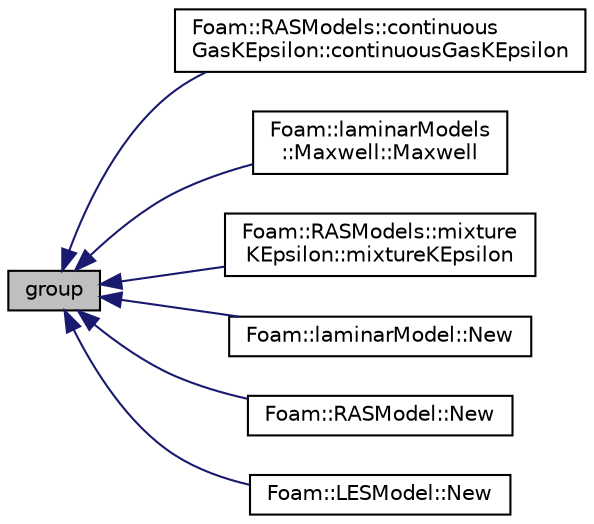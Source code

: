 digraph "group"
{
  bgcolor="transparent";
  edge [fontname="Helvetica",fontsize="10",labelfontname="Helvetica",labelfontsize="10"];
  node [fontname="Helvetica",fontsize="10",shape=record];
  rankdir="LR";
  Node1 [label="group",height=0.2,width=0.4,color="black", fillcolor="grey75", style="filled" fontcolor="black"];
  Node1 -> Node2 [dir="back",color="midnightblue",fontsize="10",style="solid",fontname="Helvetica"];
  Node2 [label="Foam::RASModels::continuous\lGasKEpsilon::continuousGasKEpsilon",height=0.2,width=0.4,color="black",URL="$classFoam_1_1RASModels_1_1continuousGasKEpsilon.html#af9c2b52eced7b7ea479a078e00b8dd06",tooltip="Construct from components. "];
  Node1 -> Node3 [dir="back",color="midnightblue",fontsize="10",style="solid",fontname="Helvetica"];
  Node3 [label="Foam::laminarModels\l::Maxwell::Maxwell",height=0.2,width=0.4,color="black",URL="$classFoam_1_1laminarModels_1_1Maxwell.html#aeee1f7c10a5b2e671c1f730c8a31a9be",tooltip="Construct from components. "];
  Node1 -> Node4 [dir="back",color="midnightblue",fontsize="10",style="solid",fontname="Helvetica"];
  Node4 [label="Foam::RASModels::mixture\lKEpsilon::mixtureKEpsilon",height=0.2,width=0.4,color="black",URL="$classFoam_1_1RASModels_1_1mixtureKEpsilon.html#a8a7ec1494a8e894fa723875426b4c21b",tooltip="Construct from components. "];
  Node1 -> Node5 [dir="back",color="midnightblue",fontsize="10",style="solid",fontname="Helvetica"];
  Node5 [label="Foam::laminarModel::New",height=0.2,width=0.4,color="black",URL="$classFoam_1_1laminarModel.html#a66959cb364ead3c6372d1d28204d0df2",tooltip="Return a reference to the selected laminar model. "];
  Node1 -> Node6 [dir="back",color="midnightblue",fontsize="10",style="solid",fontname="Helvetica"];
  Node6 [label="Foam::RASModel::New",height=0.2,width=0.4,color="black",URL="$classFoam_1_1RASModel.html#a8c206abb12d5349d3c8e098ccbb31de0",tooltip="Return a reference to the selected RAS model. "];
  Node1 -> Node7 [dir="back",color="midnightblue",fontsize="10",style="solid",fontname="Helvetica"];
  Node7 [label="Foam::LESModel::New",height=0.2,width=0.4,color="black",URL="$classFoam_1_1LESModel.html#a0e29eca4c0af7352ec0a454c985dfece",tooltip="Return a reference to the selected LES model. "];
}
